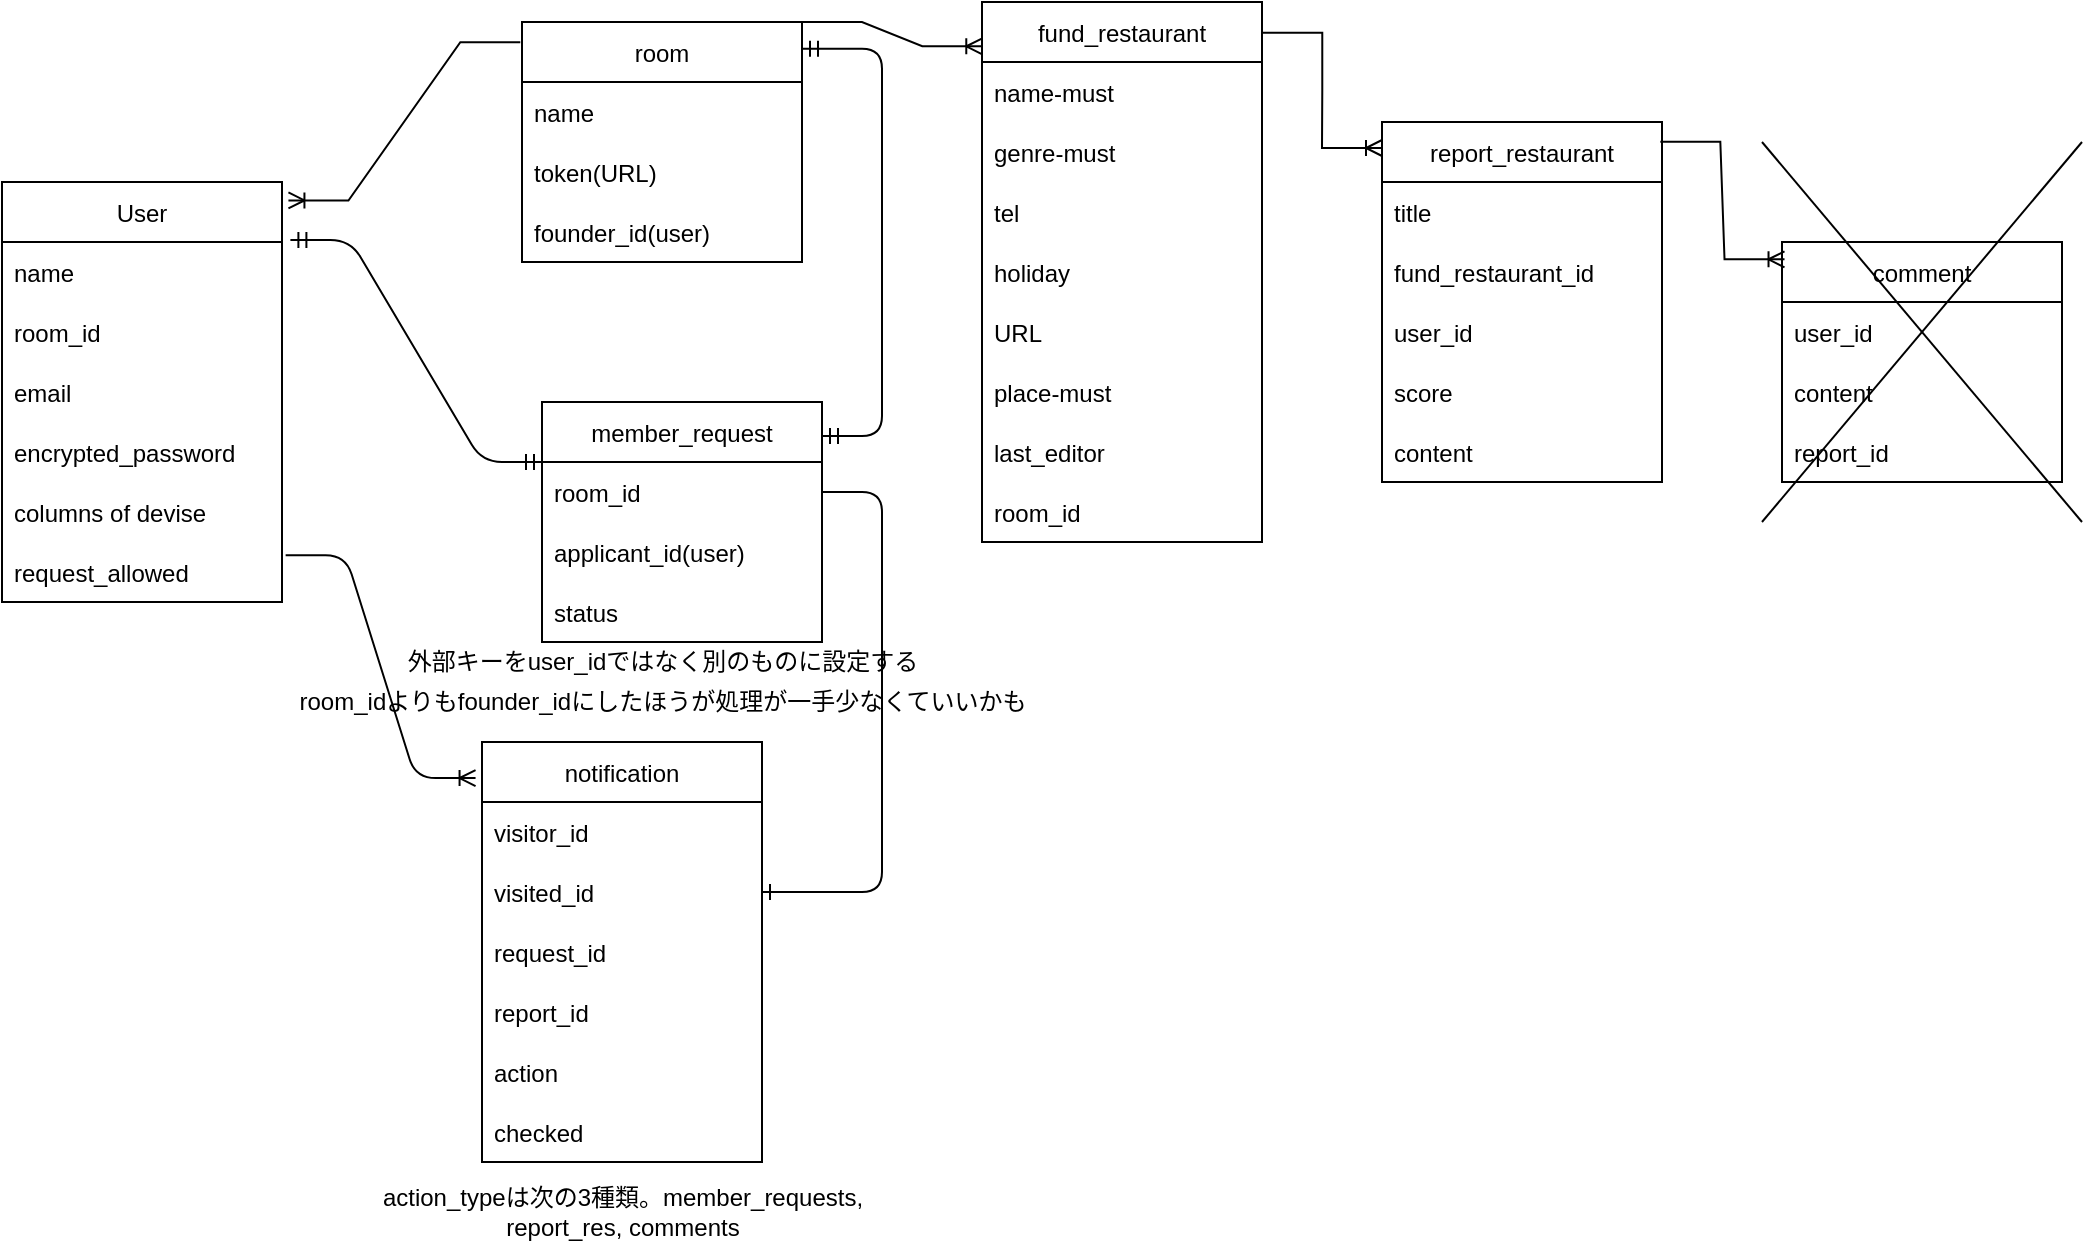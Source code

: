 <mxfile>
    <diagram id="0qNFWRNMjXVSOkOWd8ao" name="Page-1">
        <mxGraphModel dx="850" dy="756" grid="1" gridSize="10" guides="1" tooltips="1" connect="1" arrows="1" fold="1" page="1" pageScale="1" pageWidth="827" pageHeight="1169" math="0" shadow="0">
            <root>
                <mxCell id="0"/>
                <mxCell id="1" parent="0"/>
                <mxCell id="YY-4_XQwxkH6o-nGrB1v-2" value="room" style="swimlane;fontStyle=0;childLayout=stackLayout;horizontal=1;startSize=30;horizontalStack=0;resizeParent=1;resizeParentMax=0;resizeLast=0;collapsible=1;marginBottom=0;" parent="1" vertex="1">
                    <mxGeometry x="310" y="100" width="140" height="120" as="geometry"/>
                </mxCell>
                <mxCell id="YY-4_XQwxkH6o-nGrB1v-3" value="name" style="text;strokeColor=none;fillColor=none;align=left;verticalAlign=middle;spacingLeft=4;spacingRight=4;overflow=hidden;points=[[0,0.5],[1,0.5]];portConstraint=eastwest;rotatable=0;" parent="YY-4_XQwxkH6o-nGrB1v-2" vertex="1">
                    <mxGeometry y="30" width="140" height="30" as="geometry"/>
                </mxCell>
                <mxCell id="YY-4_XQwxkH6o-nGrB1v-5" value="token(URL)" style="text;strokeColor=none;fillColor=none;align=left;verticalAlign=middle;spacingLeft=4;spacingRight=4;overflow=hidden;points=[[0,0.5],[1,0.5]];portConstraint=eastwest;rotatable=0;" parent="YY-4_XQwxkH6o-nGrB1v-2" vertex="1">
                    <mxGeometry y="60" width="140" height="30" as="geometry"/>
                </mxCell>
                <mxCell id="50" value="founder_id(user)" style="text;strokeColor=none;fillColor=none;align=left;verticalAlign=middle;spacingLeft=4;spacingRight=4;overflow=hidden;points=[[0,0.5],[1,0.5]];portConstraint=eastwest;rotatable=0;" parent="YY-4_XQwxkH6o-nGrB1v-2" vertex="1">
                    <mxGeometry y="90" width="140" height="30" as="geometry"/>
                </mxCell>
                <mxCell id="YY-4_XQwxkH6o-nGrB1v-6" value="User" style="swimlane;fontStyle=0;childLayout=stackLayout;horizontal=1;startSize=30;horizontalStack=0;resizeParent=1;resizeParentMax=0;resizeLast=0;collapsible=1;marginBottom=0;" parent="1" vertex="1">
                    <mxGeometry x="50" y="180" width="140" height="210" as="geometry">
                        <mxRectangle x="110" y="250" width="60" height="30" as="alternateBounds"/>
                    </mxGeometry>
                </mxCell>
                <mxCell id="YY-4_XQwxkH6o-nGrB1v-7" value="name" style="text;strokeColor=none;fillColor=none;align=left;verticalAlign=middle;spacingLeft=4;spacingRight=4;overflow=hidden;points=[[0,0.5],[1,0.5]];portConstraint=eastwest;rotatable=0;" parent="YY-4_XQwxkH6o-nGrB1v-6" vertex="1">
                    <mxGeometry y="30" width="140" height="30" as="geometry"/>
                </mxCell>
                <mxCell id="2" value="room_id" style="text;strokeColor=none;fillColor=none;align=left;verticalAlign=middle;spacingLeft=4;spacingRight=4;overflow=hidden;points=[[0,0.5],[1,0.5]];portConstraint=eastwest;rotatable=0;" parent="YY-4_XQwxkH6o-nGrB1v-6" vertex="1">
                    <mxGeometry y="60" width="140" height="30" as="geometry"/>
                </mxCell>
                <mxCell id="YY-4_XQwxkH6o-nGrB1v-8" value="email" style="text;strokeColor=none;fillColor=none;align=left;verticalAlign=middle;spacingLeft=4;spacingRight=4;overflow=hidden;points=[[0,0.5],[1,0.5]];portConstraint=eastwest;rotatable=0;" parent="YY-4_XQwxkH6o-nGrB1v-6" vertex="1">
                    <mxGeometry y="90" width="140" height="30" as="geometry"/>
                </mxCell>
                <mxCell id="YY-4_XQwxkH6o-nGrB1v-13" value="encrypted_password" style="text;strokeColor=none;fillColor=none;align=left;verticalAlign=middle;spacingLeft=4;spacingRight=4;overflow=hidden;points=[[0,0.5],[1,0.5]];portConstraint=eastwest;rotatable=0;" parent="YY-4_XQwxkH6o-nGrB1v-6" vertex="1">
                    <mxGeometry y="120" width="140" height="30" as="geometry"/>
                </mxCell>
                <mxCell id="YY-4_XQwxkH6o-nGrB1v-27" value="columns of devise   " style="text;strokeColor=none;fillColor=none;align=left;verticalAlign=middle;spacingLeft=4;spacingRight=4;overflow=hidden;points=[[0,0.5],[1,0.5]];portConstraint=eastwest;rotatable=0;" parent="YY-4_XQwxkH6o-nGrB1v-6" vertex="1">
                    <mxGeometry y="150" width="140" height="30" as="geometry"/>
                </mxCell>
                <mxCell id="14" value="request_allowed" style="text;strokeColor=none;fillColor=none;align=left;verticalAlign=middle;spacingLeft=4;spacingRight=4;overflow=hidden;points=[[0,0.5],[1,0.5]];portConstraint=eastwest;rotatable=0;" parent="YY-4_XQwxkH6o-nGrB1v-6" vertex="1">
                    <mxGeometry y="180" width="140" height="30" as="geometry"/>
                </mxCell>
                <mxCell id="YY-4_XQwxkH6o-nGrB1v-15" value="fund_restaurant" style="swimlane;fontStyle=0;childLayout=stackLayout;horizontal=1;startSize=30;horizontalStack=0;resizeParent=1;resizeParentMax=0;resizeLast=0;collapsible=1;marginBottom=0;" parent="1" vertex="1">
                    <mxGeometry x="540" y="90" width="140" height="270" as="geometry"/>
                </mxCell>
                <mxCell id="YY-4_XQwxkH6o-nGrB1v-16" value="name-must" style="text;strokeColor=none;fillColor=none;align=left;verticalAlign=middle;spacingLeft=4;spacingRight=4;overflow=hidden;points=[[0,0.5],[1,0.5]];portConstraint=eastwest;rotatable=0;" parent="YY-4_XQwxkH6o-nGrB1v-15" vertex="1">
                    <mxGeometry y="30" width="140" height="30" as="geometry"/>
                </mxCell>
                <mxCell id="YY-4_XQwxkH6o-nGrB1v-17" value="genre-must" style="text;strokeColor=none;fillColor=none;align=left;verticalAlign=middle;spacingLeft=4;spacingRight=4;overflow=hidden;points=[[0,0.5],[1,0.5]];portConstraint=eastwest;rotatable=0;" parent="YY-4_XQwxkH6o-nGrB1v-15" vertex="1">
                    <mxGeometry y="60" width="140" height="30" as="geometry"/>
                </mxCell>
                <mxCell id="YY-4_XQwxkH6o-nGrB1v-19" value="tel" style="text;strokeColor=none;fillColor=none;align=left;verticalAlign=middle;spacingLeft=4;spacingRight=4;overflow=hidden;points=[[0,0.5],[1,0.5]];portConstraint=eastwest;rotatable=0;" parent="YY-4_XQwxkH6o-nGrB1v-15" vertex="1">
                    <mxGeometry y="90" width="140" height="30" as="geometry"/>
                </mxCell>
                <mxCell id="YY-4_XQwxkH6o-nGrB1v-20" value="holiday" style="text;strokeColor=none;fillColor=none;align=left;verticalAlign=middle;spacingLeft=4;spacingRight=4;overflow=hidden;points=[[0,0.5],[1,0.5]];portConstraint=eastwest;rotatable=0;" parent="YY-4_XQwxkH6o-nGrB1v-15" vertex="1">
                    <mxGeometry y="120" width="140" height="30" as="geometry"/>
                </mxCell>
                <mxCell id="YY-4_XQwxkH6o-nGrB1v-18" value="URL" style="text;strokeColor=none;fillColor=none;align=left;verticalAlign=middle;spacingLeft=4;spacingRight=4;overflow=hidden;points=[[0,0.5],[1,0.5]];portConstraint=eastwest;rotatable=0;" parent="YY-4_XQwxkH6o-nGrB1v-15" vertex="1">
                    <mxGeometry y="150" width="140" height="30" as="geometry"/>
                </mxCell>
                <mxCell id="4" value="place-must" style="text;strokeColor=none;fillColor=none;align=left;verticalAlign=middle;spacingLeft=4;spacingRight=4;overflow=hidden;points=[[0,0.5],[1,0.5]];portConstraint=eastwest;rotatable=0;" parent="YY-4_XQwxkH6o-nGrB1v-15" vertex="1">
                    <mxGeometry y="180" width="140" height="30" as="geometry"/>
                </mxCell>
                <mxCell id="49" value="last_editor" style="text;strokeColor=none;fillColor=none;align=left;verticalAlign=middle;spacingLeft=4;spacingRight=4;overflow=hidden;points=[[0,0.5],[1,0.5]];portConstraint=eastwest;rotatable=0;" parent="YY-4_XQwxkH6o-nGrB1v-15" vertex="1">
                    <mxGeometry y="210" width="140" height="30" as="geometry"/>
                </mxCell>
                <mxCell id="39" value="room_id" style="text;strokeColor=none;fillColor=none;align=left;verticalAlign=middle;spacingLeft=4;spacingRight=4;overflow=hidden;points=[[0,0.5],[1,0.5]];portConstraint=eastwest;rotatable=0;" parent="YY-4_XQwxkH6o-nGrB1v-15" vertex="1">
                    <mxGeometry y="240" width="140" height="30" as="geometry"/>
                </mxCell>
                <mxCell id="YY-4_XQwxkH6o-nGrB1v-28" value="notification" style="swimlane;fontStyle=0;childLayout=stackLayout;horizontal=1;startSize=30;horizontalStack=0;resizeParent=1;resizeParentMax=0;resizeLast=0;collapsible=1;marginBottom=0;" parent="1" vertex="1">
                    <mxGeometry x="290" y="460" width="140" height="210" as="geometry"/>
                </mxCell>
                <mxCell id="YY-4_XQwxkH6o-nGrB1v-29" value="visitor_id" style="text;strokeColor=none;fillColor=none;align=left;verticalAlign=middle;spacingLeft=4;spacingRight=4;overflow=hidden;points=[[0,0.5],[1,0.5]];portConstraint=eastwest;rotatable=0;" parent="YY-4_XQwxkH6o-nGrB1v-28" vertex="1">
                    <mxGeometry y="30" width="140" height="30" as="geometry"/>
                </mxCell>
                <mxCell id="15" value="visited_id" style="text;strokeColor=none;fillColor=none;align=left;verticalAlign=middle;spacingLeft=4;spacingRight=4;overflow=hidden;points=[[0,0.5],[1,0.5]];portConstraint=eastwest;rotatable=0;" parent="YY-4_XQwxkH6o-nGrB1v-28" vertex="1">
                    <mxGeometry y="60" width="140" height="30" as="geometry"/>
                </mxCell>
                <mxCell id="38" value="request_id" style="text;strokeColor=none;fillColor=none;align=left;verticalAlign=middle;spacingLeft=4;spacingRight=4;overflow=hidden;points=[[0,0.5],[1,0.5]];portConstraint=eastwest;rotatable=0;" parent="YY-4_XQwxkH6o-nGrB1v-28" vertex="1">
                    <mxGeometry y="90" width="140" height="30" as="geometry"/>
                </mxCell>
                <mxCell id="51" value="report_id" style="text;strokeColor=none;fillColor=none;align=left;verticalAlign=middle;spacingLeft=4;spacingRight=4;overflow=hidden;points=[[0,0.5],[1,0.5]];portConstraint=eastwest;rotatable=0;" parent="YY-4_XQwxkH6o-nGrB1v-28" vertex="1">
                    <mxGeometry y="120" width="140" height="30" as="geometry"/>
                </mxCell>
                <mxCell id="16" value="action" style="text;strokeColor=none;fillColor=none;align=left;verticalAlign=middle;spacingLeft=4;spacingRight=4;overflow=hidden;points=[[0,0.5],[1,0.5]];portConstraint=eastwest;rotatable=0;" parent="YY-4_XQwxkH6o-nGrB1v-28" vertex="1">
                    <mxGeometry y="150" width="140" height="30" as="geometry"/>
                </mxCell>
                <mxCell id="21" value="checked" style="text;strokeColor=none;fillColor=none;align=left;verticalAlign=middle;spacingLeft=4;spacingRight=4;overflow=hidden;points=[[0,0.5],[1,0.5]];portConstraint=eastwest;rotatable=0;" parent="YY-4_XQwxkH6o-nGrB1v-28" vertex="1">
                    <mxGeometry y="180" width="140" height="30" as="geometry"/>
                </mxCell>
                <mxCell id="YY-4_XQwxkH6o-nGrB1v-34" value="" style="edgeStyle=entityRelationEdgeStyle;fontSize=12;html=1;endArrow=ERoneToMany;rounded=0;entryX=1.023;entryY=0.044;entryDx=0;entryDy=0;entryPerimeter=0;exitX=-0.006;exitY=0.084;exitDx=0;exitDy=0;exitPerimeter=0;" parent="1" source="YY-4_XQwxkH6o-nGrB1v-2" target="YY-4_XQwxkH6o-nGrB1v-6" edge="1">
                    <mxGeometry width="100" height="100" relative="1" as="geometry">
                        <mxPoint x="300" y="130" as="sourcePoint"/>
                        <mxPoint x="180" y="100" as="targetPoint"/>
                    </mxGeometry>
                </mxCell>
                <mxCell id="5" value="member_request" style="swimlane;fontStyle=0;childLayout=stackLayout;horizontal=1;startSize=30;horizontalStack=0;resizeParent=1;resizeParentMax=0;resizeLast=0;collapsible=1;marginBottom=0;" parent="1" vertex="1">
                    <mxGeometry x="320" y="290" width="140" height="120" as="geometry"/>
                </mxCell>
                <mxCell id="6" value="room_id" style="text;strokeColor=none;fillColor=none;align=left;verticalAlign=middle;spacingLeft=4;spacingRight=4;overflow=hidden;points=[[0,0.5],[1,0.5]];portConstraint=eastwest;rotatable=0;" parent="5" vertex="1">
                    <mxGeometry y="30" width="140" height="30" as="geometry"/>
                </mxCell>
                <mxCell id="55" value="applicant_id(user)" style="text;strokeColor=none;fillColor=none;align=left;verticalAlign=middle;spacingLeft=4;spacingRight=4;overflow=hidden;points=[[0,0.5],[1,0.5]];portConstraint=eastwest;rotatable=0;" vertex="1" parent="5">
                    <mxGeometry y="60" width="140" height="30" as="geometry"/>
                </mxCell>
                <mxCell id="7" value="status" style="text;strokeColor=none;fillColor=none;align=left;verticalAlign=middle;spacingLeft=4;spacingRight=4;overflow=hidden;points=[[0,0.5],[1,0.5]];portConstraint=eastwest;rotatable=0;" parent="5" vertex="1">
                    <mxGeometry y="90" width="140" height="30" as="geometry"/>
                </mxCell>
                <mxCell id="10" value="" style="edgeStyle=entityRelationEdgeStyle;fontSize=12;html=1;endArrow=ERmandOne;startArrow=ERmandOne;entryX=1;entryY=0.111;entryDx=0;entryDy=0;entryPerimeter=0;" parent="1" target="YY-4_XQwxkH6o-nGrB1v-2" edge="1">
                    <mxGeometry width="100" height="100" relative="1" as="geometry">
                        <mxPoint x="460" y="307" as="sourcePoint"/>
                        <mxPoint x="280" y="110" as="targetPoint"/>
                    </mxGeometry>
                </mxCell>
                <mxCell id="11" value="" style="edgeStyle=entityRelationEdgeStyle;fontSize=12;html=1;endArrow=ERmandOne;startArrow=ERmandOne;exitX=1.03;exitY=-0.033;exitDx=0;exitDy=0;exitPerimeter=0;entryX=0;entryY=0.25;entryDx=0;entryDy=0;" parent="1" source="YY-4_XQwxkH6o-nGrB1v-7" target="5" edge="1">
                    <mxGeometry width="100" height="100" relative="1" as="geometry">
                        <mxPoint x="-50" y="190" as="sourcePoint"/>
                        <mxPoint x="50" y="90" as="targetPoint"/>
                    </mxGeometry>
                </mxCell>
                <mxCell id="13" value="外部キーをuser_idではなく別のものに設定する" style="text;html=1;align=center;verticalAlign=middle;resizable=0;points=[];autosize=1;strokeColor=none;fillColor=none;" parent="1" vertex="1">
                    <mxGeometry x="245" y="410" width="270" height="20" as="geometry"/>
                </mxCell>
                <mxCell id="25" value="" style="edgeStyle=entityRelationEdgeStyle;fontSize=12;html=1;endArrow=ERoneToMany;exitX=1.013;exitY=0.22;exitDx=0;exitDy=0;exitPerimeter=0;entryX=-0.023;entryY=0.086;entryDx=0;entryDy=0;entryPerimeter=0;" parent="1" target="YY-4_XQwxkH6o-nGrB1v-28" edge="1">
                    <mxGeometry width="100" height="100" relative="1" as="geometry">
                        <mxPoint x="191.82" y="366.6" as="sourcePoint"/>
                        <mxPoint x="230" y="450" as="targetPoint"/>
                    </mxGeometry>
                </mxCell>
                <mxCell id="26" value="" style="edgeStyle=entityRelationEdgeStyle;fontSize=12;html=1;endArrow=ERone;endFill=1;entryX=1;entryY=0.5;entryDx=0;entryDy=0;" parent="1" source="6" target="15" edge="1">
                    <mxGeometry width="100" height="100" relative="1" as="geometry">
                        <mxPoint x="510" y="450" as="sourcePoint"/>
                        <mxPoint x="610" y="350" as="targetPoint"/>
                    </mxGeometry>
                </mxCell>
                <mxCell id="34" value="room_idよりもfounder_idにしたほうが処理が一手少なくていいかも" style="text;html=1;align=center;verticalAlign=middle;resizable=0;points=[];autosize=1;strokeColor=none;fillColor=none;" parent="1" vertex="1">
                    <mxGeometry x="190" y="430" width="380" height="20" as="geometry"/>
                </mxCell>
                <mxCell id="28" value="comment" style="swimlane;fontStyle=0;childLayout=stackLayout;horizontal=1;startSize=30;horizontalStack=0;resizeParent=1;resizeParentMax=0;resizeLast=0;collapsible=1;marginBottom=0;" parent="1" vertex="1">
                    <mxGeometry x="940" y="210" width="140" height="120" as="geometry"/>
                </mxCell>
                <mxCell id="35" value="user_id" style="text;strokeColor=none;fillColor=none;align=left;verticalAlign=middle;spacingLeft=4;spacingRight=4;overflow=hidden;points=[[0,0.5],[1,0.5]];portConstraint=eastwest;rotatable=0;" parent="28" vertex="1">
                    <mxGeometry y="30" width="140" height="30" as="geometry"/>
                </mxCell>
                <mxCell id="31" value="content" style="text;strokeColor=none;fillColor=none;align=left;verticalAlign=middle;spacingLeft=4;spacingRight=4;overflow=hidden;points=[[0,0.5],[1,0.5]];portConstraint=eastwest;rotatable=0;" parent="28" vertex="1">
                    <mxGeometry y="60" width="140" height="30" as="geometry"/>
                </mxCell>
                <mxCell id="33" value="report_id" style="text;strokeColor=none;fillColor=none;align=left;verticalAlign=middle;spacingLeft=4;spacingRight=4;overflow=hidden;points=[[0,0.5],[1,0.5]];portConstraint=eastwest;rotatable=0;" parent="28" vertex="1">
                    <mxGeometry y="90" width="140" height="30" as="geometry"/>
                </mxCell>
                <mxCell id="YY-4_XQwxkH6o-nGrB1v-21" value="report_restaurant" style="swimlane;fontStyle=0;childLayout=stackLayout;horizontal=1;startSize=30;horizontalStack=0;resizeParent=1;resizeParentMax=0;resizeLast=0;collapsible=1;marginBottom=0;" parent="1" vertex="1">
                    <mxGeometry x="740" y="150" width="140" height="180" as="geometry"/>
                </mxCell>
                <mxCell id="41" value="" style="edgeStyle=entityRelationEdgeStyle;fontSize=12;html=1;endArrow=ERoneToMany;rounded=0;entryX=1.023;entryY=0.044;entryDx=0;entryDy=0;entryPerimeter=0;exitX=1.001;exitY=0.057;exitDx=0;exitDy=0;exitPerimeter=0;" parent="YY-4_XQwxkH6o-nGrB1v-21" source="YY-4_XQwxkH6o-nGrB1v-15" edge="1">
                    <mxGeometry width="100" height="100" relative="1" as="geometry">
                        <mxPoint x="115.94" y="-70.0" as="sourcePoint"/>
                        <mxPoint y="13.0" as="targetPoint"/>
                    </mxGeometry>
                </mxCell>
                <mxCell id="YY-4_XQwxkH6o-nGrB1v-22" value="title" style="text;strokeColor=none;fillColor=none;align=left;verticalAlign=middle;spacingLeft=4;spacingRight=4;overflow=hidden;points=[[0,0.5],[1,0.5]];portConstraint=eastwest;rotatable=0;" parent="YY-4_XQwxkH6o-nGrB1v-21" vertex="1">
                    <mxGeometry y="30" width="140" height="30" as="geometry"/>
                </mxCell>
                <mxCell id="3" value="fund_restaurant_id" style="text;strokeColor=none;fillColor=none;align=left;verticalAlign=middle;spacingLeft=4;spacingRight=4;overflow=hidden;points=[[0,0.5],[1,0.5]];portConstraint=eastwest;rotatable=0;" parent="YY-4_XQwxkH6o-nGrB1v-21" vertex="1">
                    <mxGeometry y="60" width="140" height="30" as="geometry"/>
                </mxCell>
                <mxCell id="36" value="user_id" style="text;strokeColor=none;fillColor=none;align=left;verticalAlign=middle;spacingLeft=4;spacingRight=4;overflow=hidden;points=[[0,0.5],[1,0.5]];portConstraint=eastwest;rotatable=0;" parent="YY-4_XQwxkH6o-nGrB1v-21" vertex="1">
                    <mxGeometry y="90" width="140" height="30" as="geometry"/>
                </mxCell>
                <mxCell id="YY-4_XQwxkH6o-nGrB1v-23" value="score" style="text;strokeColor=none;fillColor=none;align=left;verticalAlign=middle;spacingLeft=4;spacingRight=4;overflow=hidden;points=[[0,0.5],[1,0.5]];portConstraint=eastwest;rotatable=0;" parent="YY-4_XQwxkH6o-nGrB1v-21" vertex="1">
                    <mxGeometry y="120" width="140" height="30" as="geometry"/>
                </mxCell>
                <mxCell id="YY-4_XQwxkH6o-nGrB1v-24" value="content" style="text;strokeColor=none;fillColor=none;align=left;verticalAlign=middle;spacingLeft=4;spacingRight=4;overflow=hidden;points=[[0,0.5],[1,0.5]];portConstraint=eastwest;rotatable=0;" parent="YY-4_XQwxkH6o-nGrB1v-21" vertex="1">
                    <mxGeometry y="150" width="140" height="30" as="geometry"/>
                </mxCell>
                <mxCell id="37" value="action_typeは次の3種類。member_requests,&lt;br&gt;report_res, comments" style="text;html=1;align=center;verticalAlign=middle;resizable=0;points=[];autosize=1;strokeColor=none;fillColor=none;" parent="1" vertex="1">
                    <mxGeometry x="230" y="680" width="260" height="30" as="geometry"/>
                </mxCell>
                <mxCell id="40" value="" style="edgeStyle=entityRelationEdgeStyle;fontSize=12;html=1;endArrow=ERoneToMany;rounded=0;entryX=0.001;entryY=0.082;entryDx=0;entryDy=0;entryPerimeter=0;exitX=1;exitY=0;exitDx=0;exitDy=0;" parent="1" source="YY-4_XQwxkH6o-nGrB1v-2" target="YY-4_XQwxkH6o-nGrB1v-15" edge="1">
                    <mxGeometry width="100" height="100" relative="1" as="geometry">
                        <mxPoint x="610" y="17" as="sourcePoint"/>
                        <mxPoint x="510" y="100.0" as="targetPoint"/>
                    </mxGeometry>
                </mxCell>
                <mxCell id="42" value="" style="edgeStyle=entityRelationEdgeStyle;fontSize=12;html=1;endArrow=ERoneToMany;rounded=0;entryX=0.009;entryY=0.072;entryDx=0;entryDy=0;entryPerimeter=0;exitX=0.994;exitY=0.055;exitDx=0;exitDy=0;exitPerimeter=0;" parent="1" source="YY-4_XQwxkH6o-nGrB1v-21" target="28" edge="1">
                    <mxGeometry width="100" height="100" relative="1" as="geometry">
                        <mxPoint x="870" y="166" as="sourcePoint"/>
                        <mxPoint x="900" y="150.0" as="targetPoint"/>
                    </mxGeometry>
                </mxCell>
                <mxCell id="53" value="" style="endArrow=none;html=1;" edge="1" parent="1">
                    <mxGeometry width="50" height="50" relative="1" as="geometry">
                        <mxPoint x="930" y="350" as="sourcePoint"/>
                        <mxPoint x="1090" y="160" as="targetPoint"/>
                    </mxGeometry>
                </mxCell>
                <mxCell id="54" value="" style="endArrow=none;html=1;" edge="1" parent="1">
                    <mxGeometry width="50" height="50" relative="1" as="geometry">
                        <mxPoint x="930" y="160" as="sourcePoint"/>
                        <mxPoint x="1090" y="350" as="targetPoint"/>
                    </mxGeometry>
                </mxCell>
            </root>
        </mxGraphModel>
    </diagram>
</mxfile>